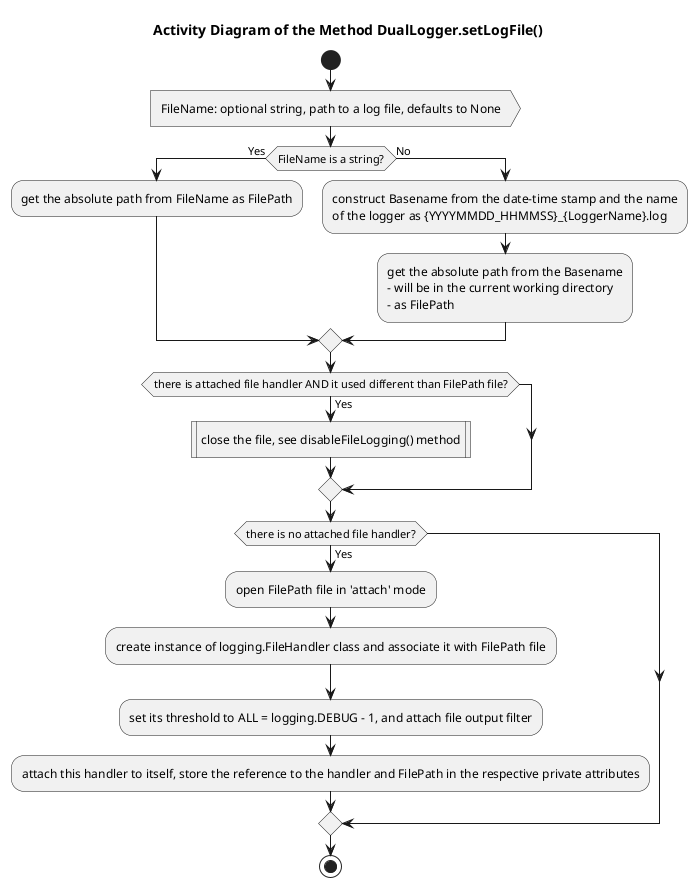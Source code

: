 @startuml duallogger_setlogfile

title Activity Diagram of the Method DualLogger.setLogFile()

start

:FileName: optional string, path to a log file, defaults to None>

if (FileName is a string?) then (Yes)
    :get the absolute path from FileName as FilePath;
else (No)
    :construct Basename from the date-time stamp and the name\nof the logger as {YYYYMMDD_HHMMSS}_{LoggerName}.log;
    
    :get the absolute path from the Basename\n- will be in the current working directory\n- as FilePath;
endif

if (there is attached file handler AND it used different than FilePath file?) then (Yes)
    :close the file, see disableFileLogging() method|
endif

if (there is no attached file handler?) then (Yes)
    :open FilePath file in 'attach' mode;
    
    :create instance of logging.FileHandler class and associate it with FilePath file;
    
    :set its threshold to ALL = logging.DEBUG - 1, and attach file output filter;
    
    :attach this handler to itself, store the reference to the handler and FilePath in the respective private attributes;
endif

stop

@enduml